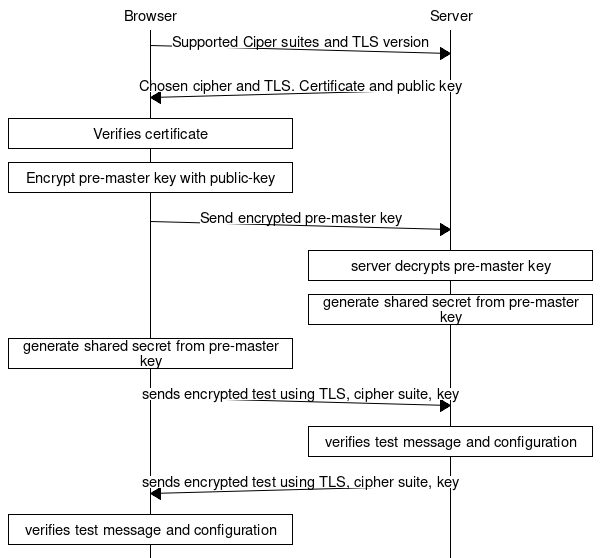 msc {

  arcgradient=8;

  b[label="Browser"],s[label="Server"];

  b=>s [label = "Supported Ciper suites and TLS version"];
  s=>b [label="Chosen cipher and TLS. Certificate and public key"];
  b box b [label="Verifies certificate"];
  b box b [label="Encrypt pre-master key with public-key"];
  b => s [label="Send encrypted pre-master key"];
  s box s [label="server decrypts pre-master key"];
  s box s [label="generate shared secret from pre-master key"];
  b box b [label="generate shared secret from pre-master key"];
  b => s [label="sends encrypted test using TLS, cipher suite, key"];
  s box s [label="verifies test message and configuration"];
  s => b [label="sends encrypted test using TLS, cipher suite, key"];
  b box b [label="verifies test message and configuration"];
}
